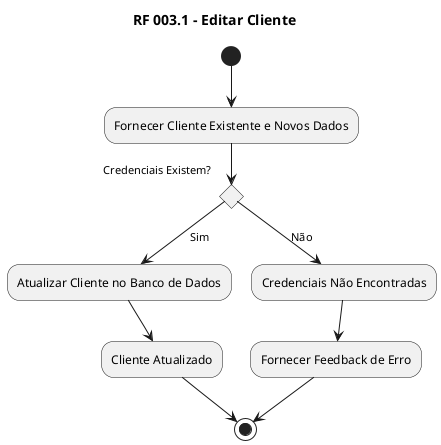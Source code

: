 @startuml activityDiagramRF003.1

title RF 003.1 - Editar Cliente

(*) --> "Fornecer Cliente Existente e Novos Dados"

if "Credenciais Existem?" then
  -->[Sim] "Atualizar Cliente no Banco de Dados"
  --> "Cliente Atualizado"
  --> (*)
else
  -->[Não] "Credenciais Não Encontradas"
  --> "Fornecer Feedback de Erro"
  --> (*)
endif

@enduml